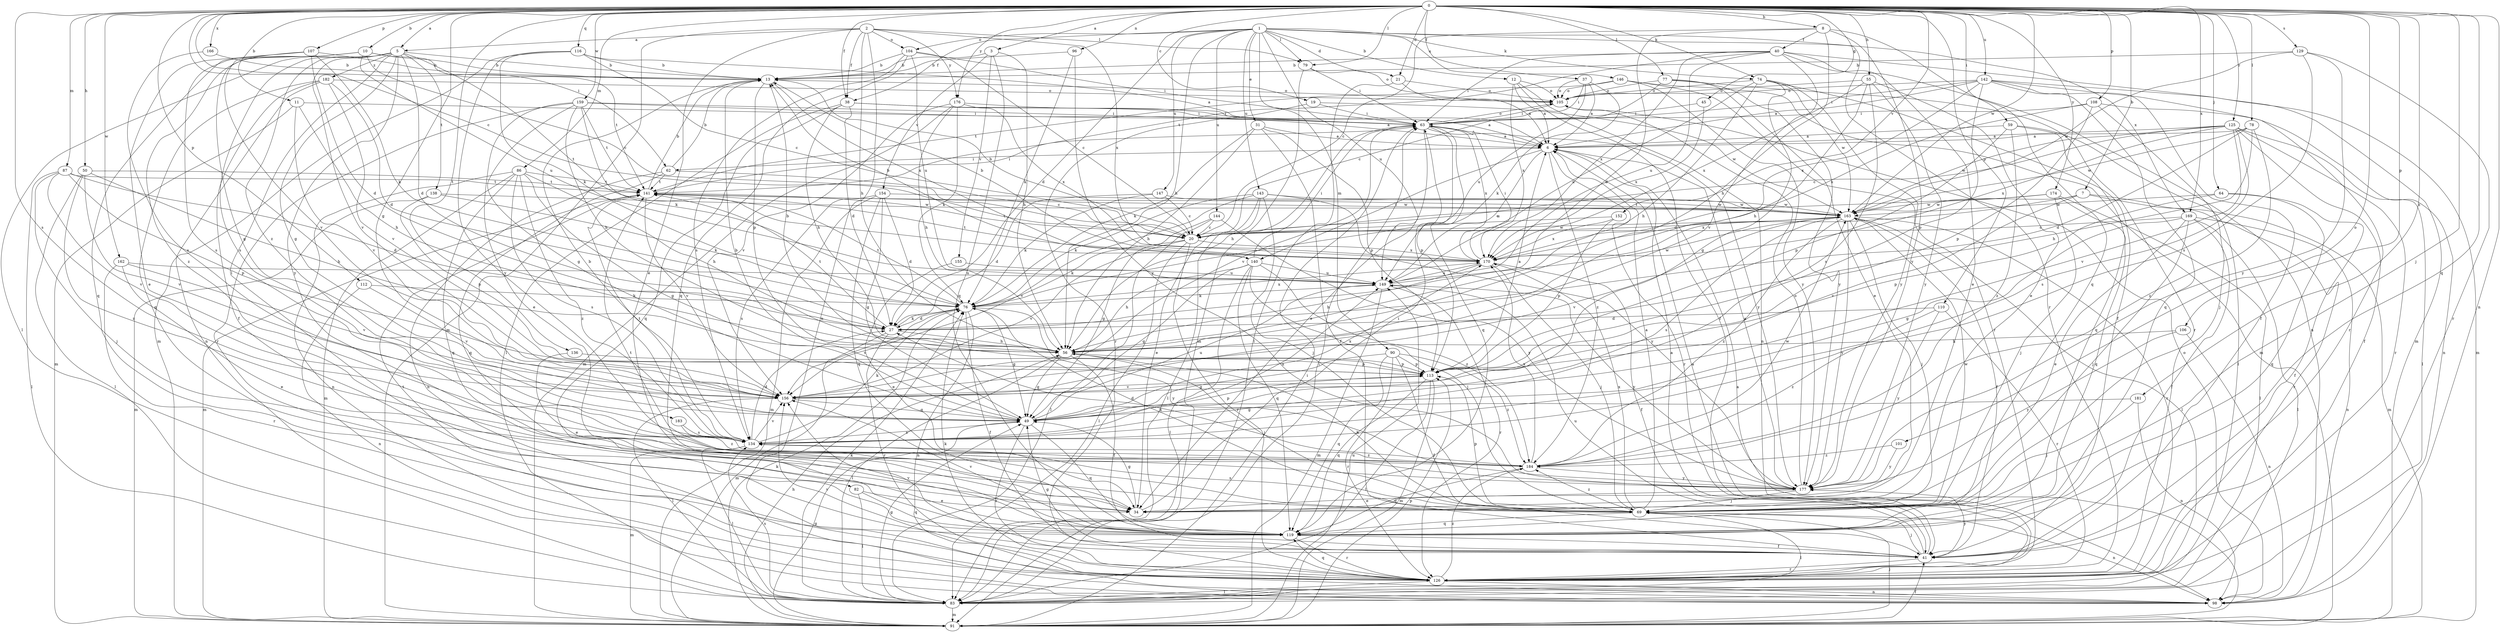 strict digraph  {
0;
1;
2;
3;
5;
6;
7;
8;
10;
11;
12;
13;
19;
20;
21;
27;
31;
34;
37;
38;
40;
41;
45;
49;
50;
55;
56;
59;
62;
63;
64;
69;
74;
76;
77;
78;
79;
82;
83;
86;
87;
90;
91;
96;
98;
101;
104;
105;
106;
107;
108;
110;
112;
113;
116;
119;
125;
126;
129;
134;
136;
138;
140;
141;
142;
143;
144;
146;
147;
149;
152;
154;
155;
156;
159;
162;
163;
166;
169;
170;
174;
176;
177;
181;
182;
183;
184;
0 -> 3  [label=a];
0 -> 5  [label=a];
0 -> 7  [label=b];
0 -> 8  [label=b];
0 -> 10  [label=b];
0 -> 11  [label=b];
0 -> 19  [label=c];
0 -> 20  [label=c];
0 -> 21  [label=d];
0 -> 37  [label=f];
0 -> 38  [label=f];
0 -> 45  [label=g];
0 -> 49  [label=g];
0 -> 50  [label=h];
0 -> 55  [label=h];
0 -> 59  [label=i];
0 -> 62  [label=i];
0 -> 64  [label=j];
0 -> 69  [label=j];
0 -> 74  [label=k];
0 -> 77  [label=l];
0 -> 78  [label=l];
0 -> 79  [label=l];
0 -> 86  [label=m];
0 -> 87  [label=m];
0 -> 96  [label=n];
0 -> 98  [label=n];
0 -> 101  [label=o];
0 -> 106  [label=p];
0 -> 107  [label=p];
0 -> 108  [label=p];
0 -> 110  [label=p];
0 -> 112  [label=p];
0 -> 116  [label=q];
0 -> 119  [label=q];
0 -> 125  [label=r];
0 -> 129  [label=s];
0 -> 134  [label=s];
0 -> 136  [label=t];
0 -> 142  [label=u];
0 -> 152  [label=v];
0 -> 159  [label=w];
0 -> 162  [label=w];
0 -> 163  [label=w];
0 -> 166  [label=x];
0 -> 169  [label=x];
0 -> 174  [label=y];
0 -> 176  [label=y];
0 -> 181  [label=z];
1 -> 12  [label=b];
1 -> 21  [label=d];
1 -> 27  [label=d];
1 -> 31  [label=e];
1 -> 38  [label=f];
1 -> 56  [label=h];
1 -> 74  [label=k];
1 -> 79  [label=l];
1 -> 90  [label=m];
1 -> 104  [label=o];
1 -> 126  [label=r];
1 -> 143  [label=u];
1 -> 144  [label=u];
1 -> 146  [label=u];
1 -> 147  [label=u];
1 -> 149  [label=u];
1 -> 169  [label=x];
2 -> 5  [label=a];
2 -> 34  [label=e];
2 -> 38  [label=f];
2 -> 56  [label=h];
2 -> 79  [label=l];
2 -> 91  [label=m];
2 -> 98  [label=n];
2 -> 104  [label=o];
2 -> 170  [label=x];
2 -> 176  [label=y];
3 -> 13  [label=b];
3 -> 56  [label=h];
3 -> 119  [label=q];
3 -> 154  [label=v];
3 -> 155  [label=v];
5 -> 13  [label=b];
5 -> 27  [label=d];
5 -> 49  [label=g];
5 -> 82  [label=l];
5 -> 83  [label=l];
5 -> 134  [label=s];
5 -> 138  [label=t];
5 -> 140  [label=t];
5 -> 156  [label=v];
5 -> 177  [label=y];
5 -> 182  [label=z];
5 -> 183  [label=z];
6 -> 62  [label=i];
6 -> 126  [label=r];
6 -> 140  [label=t];
6 -> 149  [label=u];
6 -> 184  [label=z];
7 -> 91  [label=m];
7 -> 126  [label=r];
7 -> 156  [label=v];
7 -> 163  [label=w];
7 -> 170  [label=x];
8 -> 20  [label=c];
8 -> 27  [label=d];
8 -> 40  [label=f];
8 -> 56  [label=h];
8 -> 119  [label=q];
8 -> 177  [label=y];
10 -> 13  [label=b];
10 -> 20  [label=c];
10 -> 119  [label=q];
10 -> 141  [label=t];
10 -> 149  [label=u];
10 -> 156  [label=v];
10 -> 184  [label=z];
11 -> 56  [label=h];
11 -> 63  [label=i];
11 -> 91  [label=m];
11 -> 156  [label=v];
12 -> 6  [label=a];
12 -> 41  [label=f];
12 -> 98  [label=n];
12 -> 105  [label=o];
12 -> 170  [label=x];
13 -> 105  [label=o];
13 -> 113  [label=p];
13 -> 170  [label=x];
19 -> 63  [label=i];
19 -> 126  [label=r];
19 -> 163  [label=w];
20 -> 13  [label=b];
20 -> 76  [label=k];
20 -> 83  [label=l];
20 -> 126  [label=r];
20 -> 141  [label=t];
20 -> 156  [label=v];
20 -> 163  [label=w];
20 -> 170  [label=x];
21 -> 6  [label=a];
21 -> 83  [label=l];
21 -> 105  [label=o];
27 -> 56  [label=h];
27 -> 76  [label=k];
27 -> 91  [label=m];
27 -> 126  [label=r];
27 -> 141  [label=t];
31 -> 6  [label=a];
31 -> 41  [label=f];
31 -> 56  [label=h];
31 -> 76  [label=k];
31 -> 113  [label=p];
34 -> 49  [label=g];
34 -> 63  [label=i];
37 -> 6  [label=a];
37 -> 63  [label=i];
37 -> 76  [label=k];
37 -> 105  [label=o];
37 -> 149  [label=u];
38 -> 6  [label=a];
38 -> 27  [label=d];
38 -> 56  [label=h];
38 -> 63  [label=i];
38 -> 83  [label=l];
38 -> 119  [label=q];
40 -> 13  [label=b];
40 -> 34  [label=e];
40 -> 63  [label=i];
40 -> 91  [label=m];
40 -> 98  [label=n];
40 -> 141  [label=t];
40 -> 149  [label=u];
40 -> 156  [label=v];
40 -> 170  [label=x];
41 -> 6  [label=a];
41 -> 49  [label=g];
41 -> 69  [label=j];
41 -> 126  [label=r];
41 -> 149  [label=u];
41 -> 156  [label=v];
41 -> 177  [label=y];
45 -> 63  [label=i];
45 -> 170  [label=x];
49 -> 13  [label=b];
49 -> 113  [label=p];
49 -> 119  [label=q];
49 -> 126  [label=r];
49 -> 134  [label=s];
49 -> 149  [label=u];
49 -> 170  [label=x];
50 -> 56  [label=h];
50 -> 83  [label=l];
50 -> 141  [label=t];
50 -> 156  [label=v];
50 -> 184  [label=z];
55 -> 34  [label=e];
55 -> 56  [label=h];
55 -> 105  [label=o];
55 -> 134  [label=s];
55 -> 170  [label=x];
55 -> 177  [label=y];
56 -> 13  [label=b];
56 -> 41  [label=f];
56 -> 49  [label=g];
56 -> 69  [label=j];
56 -> 83  [label=l];
56 -> 113  [label=p];
59 -> 6  [label=a];
59 -> 83  [label=l];
59 -> 113  [label=p];
59 -> 119  [label=q];
59 -> 184  [label=z];
62 -> 13  [label=b];
62 -> 20  [label=c];
62 -> 98  [label=n];
62 -> 119  [label=q];
62 -> 141  [label=t];
63 -> 6  [label=a];
63 -> 34  [label=e];
63 -> 56  [label=h];
63 -> 105  [label=o];
63 -> 113  [label=p];
63 -> 119  [label=q];
63 -> 156  [label=v];
63 -> 170  [label=x];
63 -> 177  [label=y];
64 -> 41  [label=f];
64 -> 113  [label=p];
64 -> 119  [label=q];
64 -> 163  [label=w];
69 -> 6  [label=a];
69 -> 56  [label=h];
69 -> 76  [label=k];
69 -> 83  [label=l];
69 -> 98  [label=n];
69 -> 113  [label=p];
69 -> 119  [label=q];
69 -> 134  [label=s];
69 -> 141  [label=t];
69 -> 163  [label=w];
69 -> 170  [label=x];
69 -> 184  [label=z];
74 -> 41  [label=f];
74 -> 49  [label=g];
74 -> 56  [label=h];
74 -> 105  [label=o];
74 -> 149  [label=u];
74 -> 163  [label=w];
74 -> 177  [label=y];
76 -> 27  [label=d];
76 -> 41  [label=f];
76 -> 49  [label=g];
76 -> 98  [label=n];
76 -> 141  [label=t];
76 -> 156  [label=v];
76 -> 170  [label=x];
76 -> 177  [label=y];
77 -> 20  [label=c];
77 -> 34  [label=e];
77 -> 105  [label=o];
77 -> 126  [label=r];
77 -> 177  [label=y];
78 -> 6  [label=a];
78 -> 27  [label=d];
78 -> 56  [label=h];
78 -> 163  [label=w];
78 -> 184  [label=z];
79 -> 63  [label=i];
79 -> 91  [label=m];
79 -> 105  [label=o];
82 -> 34  [label=e];
82 -> 83  [label=l];
82 -> 119  [label=q];
83 -> 49  [label=g];
83 -> 63  [label=i];
83 -> 76  [label=k];
83 -> 91  [label=m];
83 -> 134  [label=s];
86 -> 49  [label=g];
86 -> 56  [label=h];
86 -> 91  [label=m];
86 -> 98  [label=n];
86 -> 119  [label=q];
86 -> 134  [label=s];
86 -> 141  [label=t];
86 -> 184  [label=z];
87 -> 27  [label=d];
87 -> 69  [label=j];
87 -> 83  [label=l];
87 -> 113  [label=p];
87 -> 141  [label=t];
87 -> 156  [label=v];
90 -> 41  [label=f];
90 -> 49  [label=g];
90 -> 113  [label=p];
90 -> 119  [label=q];
90 -> 126  [label=r];
90 -> 184  [label=z];
91 -> 6  [label=a];
91 -> 41  [label=f];
91 -> 49  [label=g];
91 -> 56  [label=h];
91 -> 63  [label=i];
91 -> 69  [label=j];
91 -> 76  [label=k];
91 -> 113  [label=p];
91 -> 149  [label=u];
96 -> 13  [label=b];
96 -> 76  [label=k];
96 -> 177  [label=y];
98 -> 105  [label=o];
101 -> 177  [label=y];
101 -> 184  [label=z];
104 -> 13  [label=b];
104 -> 20  [label=c];
104 -> 63  [label=i];
104 -> 119  [label=q];
104 -> 134  [label=s];
104 -> 149  [label=u];
105 -> 63  [label=i];
106 -> 56  [label=h];
106 -> 98  [label=n];
106 -> 177  [label=y];
107 -> 13  [label=b];
107 -> 27  [label=d];
107 -> 34  [label=e];
107 -> 49  [label=g];
107 -> 76  [label=k];
107 -> 134  [label=s];
108 -> 63  [label=i];
108 -> 69  [label=j];
108 -> 98  [label=n];
108 -> 113  [label=p];
108 -> 170  [label=x];
110 -> 27  [label=d];
110 -> 126  [label=r];
110 -> 177  [label=y];
110 -> 184  [label=z];
112 -> 76  [label=k];
112 -> 98  [label=n];
112 -> 156  [label=v];
113 -> 6  [label=a];
113 -> 83  [label=l];
113 -> 91  [label=m];
113 -> 119  [label=q];
113 -> 156  [label=v];
116 -> 6  [label=a];
116 -> 13  [label=b];
116 -> 20  [label=c];
116 -> 76  [label=k];
116 -> 91  [label=m];
116 -> 177  [label=y];
119 -> 41  [label=f];
119 -> 126  [label=r];
119 -> 156  [label=v];
125 -> 6  [label=a];
125 -> 20  [label=c];
125 -> 41  [label=f];
125 -> 83  [label=l];
125 -> 126  [label=r];
125 -> 134  [label=s];
125 -> 156  [label=v];
125 -> 163  [label=w];
125 -> 170  [label=x];
126 -> 6  [label=a];
126 -> 76  [label=k];
126 -> 83  [label=l];
126 -> 98  [label=n];
126 -> 119  [label=q];
126 -> 141  [label=t];
126 -> 156  [label=v];
126 -> 184  [label=z];
129 -> 13  [label=b];
129 -> 126  [label=r];
129 -> 134  [label=s];
129 -> 163  [label=w];
129 -> 177  [label=y];
134 -> 13  [label=b];
134 -> 27  [label=d];
134 -> 76  [label=k];
134 -> 83  [label=l];
134 -> 91  [label=m];
134 -> 141  [label=t];
134 -> 149  [label=u];
134 -> 156  [label=v];
134 -> 184  [label=z];
136 -> 34  [label=e];
136 -> 113  [label=p];
138 -> 76  [label=k];
138 -> 91  [label=m];
138 -> 113  [label=p];
138 -> 163  [label=w];
140 -> 13  [label=b];
140 -> 49  [label=g];
140 -> 56  [label=h];
140 -> 63  [label=i];
140 -> 69  [label=j];
140 -> 83  [label=l];
140 -> 119  [label=q];
140 -> 149  [label=u];
140 -> 184  [label=z];
141 -> 13  [label=b];
141 -> 63  [label=i];
141 -> 91  [label=m];
141 -> 156  [label=v];
141 -> 163  [label=w];
142 -> 6  [label=a];
142 -> 41  [label=f];
142 -> 63  [label=i];
142 -> 91  [label=m];
142 -> 105  [label=o];
142 -> 113  [label=p];
142 -> 119  [label=q];
142 -> 126  [label=r];
142 -> 170  [label=x];
143 -> 34  [label=e];
143 -> 69  [label=j];
143 -> 76  [label=k];
143 -> 83  [label=l];
143 -> 156  [label=v];
143 -> 163  [label=w];
143 -> 177  [label=y];
144 -> 20  [label=c];
144 -> 49  [label=g];
144 -> 83  [label=l];
144 -> 177  [label=y];
146 -> 91  [label=m];
146 -> 105  [label=o];
146 -> 126  [label=r];
146 -> 141  [label=t];
146 -> 177  [label=y];
147 -> 20  [label=c];
147 -> 27  [label=d];
147 -> 76  [label=k];
147 -> 163  [label=w];
149 -> 76  [label=k];
149 -> 91  [label=m];
149 -> 126  [label=r];
149 -> 163  [label=w];
149 -> 177  [label=y];
152 -> 20  [label=c];
152 -> 113  [label=p];
152 -> 170  [label=x];
154 -> 27  [label=d];
154 -> 49  [label=g];
154 -> 91  [label=m];
154 -> 119  [label=q];
154 -> 134  [label=s];
154 -> 163  [label=w];
155 -> 34  [label=e];
155 -> 149  [label=u];
156 -> 49  [label=g];
156 -> 83  [label=l];
159 -> 6  [label=a];
159 -> 34  [label=e];
159 -> 49  [label=g];
159 -> 56  [label=h];
159 -> 63  [label=i];
159 -> 76  [label=k];
159 -> 126  [label=r];
159 -> 141  [label=t];
162 -> 34  [label=e];
162 -> 126  [label=r];
162 -> 149  [label=u];
162 -> 156  [label=v];
163 -> 20  [label=c];
163 -> 41  [label=f];
163 -> 69  [label=j];
163 -> 83  [label=l];
163 -> 126  [label=r];
163 -> 134  [label=s];
163 -> 141  [label=t];
163 -> 156  [label=v];
163 -> 177  [label=y];
163 -> 184  [label=z];
166 -> 13  [label=b];
166 -> 134  [label=s];
169 -> 20  [label=c];
169 -> 34  [label=e];
169 -> 41  [label=f];
169 -> 49  [label=g];
169 -> 69  [label=j];
169 -> 83  [label=l];
169 -> 98  [label=n];
170 -> 13  [label=b];
170 -> 41  [label=f];
170 -> 56  [label=h];
170 -> 63  [label=i];
170 -> 69  [label=j];
170 -> 141  [label=t];
170 -> 149  [label=u];
174 -> 20  [label=c];
174 -> 69  [label=j];
174 -> 83  [label=l];
174 -> 119  [label=q];
174 -> 163  [label=w];
176 -> 56  [label=h];
176 -> 63  [label=i];
176 -> 76  [label=k];
176 -> 91  [label=m];
176 -> 156  [label=v];
176 -> 170  [label=x];
177 -> 6  [label=a];
177 -> 34  [label=e];
177 -> 69  [label=j];
177 -> 105  [label=o];
181 -> 49  [label=g];
181 -> 69  [label=j];
181 -> 98  [label=n];
182 -> 27  [label=d];
182 -> 41  [label=f];
182 -> 98  [label=n];
182 -> 105  [label=o];
182 -> 119  [label=q];
182 -> 156  [label=v];
183 -> 134  [label=s];
183 -> 184  [label=z];
184 -> 27  [label=d];
184 -> 119  [label=q];
184 -> 163  [label=w];
184 -> 170  [label=x];
184 -> 177  [label=y];
}
